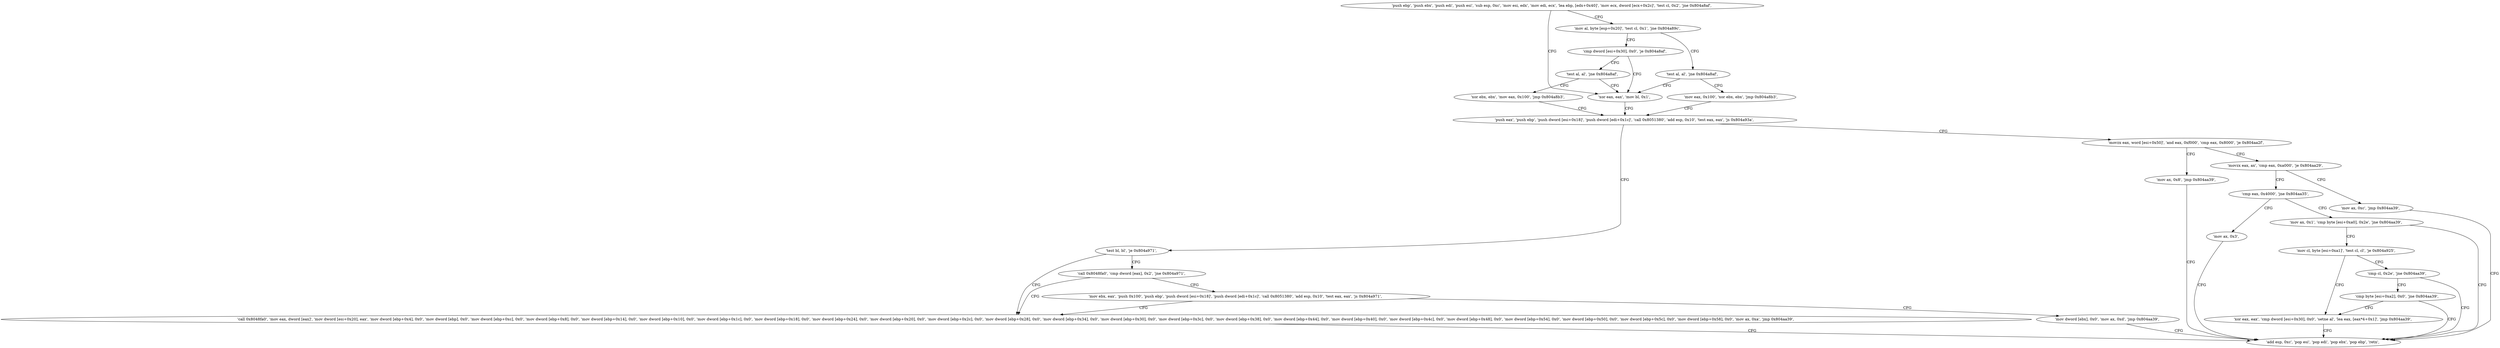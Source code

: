 digraph "func" {
"134522992" [label = "'push ebp', 'push ebx', 'push edi', 'push esi', 'sub esp, 0xc', 'mov esi, edx', 'mov edi, ecx', 'lea ebp, [edx+0x40]', 'mov ecx, dword [ecx+0x2c]', 'test cl, 0x2', 'jne 0x804a8af', " ]
"134523055" [label = "'xor eax, eax', 'mov bl, 0x1', " ]
"134523014" [label = "'mov al, byte [esp+0x20]', 'test cl, 0x1', 'jne 0x804a89c', " ]
"134523059" [label = "'push eax', 'push ebp', 'push dword [esi+0x18]', 'push dword [edi+0x1c]', 'call 0x8051380', 'add esp, 0x10', 'test eax, eax', 'js 0x804a93a', " ]
"134523036" [label = "'cmp dword [esi+0x30], 0x0', 'je 0x804a8af', " ]
"134523023" [label = "'test al, al', 'jne 0x804a8af', " ]
"134523194" [label = "'test bl, bl', 'je 0x804a971', " ]
"134523249" [label = "'call 0x8048fa0', 'mov eax, dword [eax]', 'mov dword [esi+0x20], eax', 'mov dword [ebp+0x4], 0x0', 'mov dword [ebp], 0x0', 'mov dword [ebp+0xc], 0x0', 'mov dword [ebp+0x8], 0x0', 'mov dword [ebp+0x14], 0x0', 'mov dword [ebp+0x10], 0x0', 'mov dword [ebp+0x1c], 0x0', 'mov dword [ebp+0x18], 0x0', 'mov dword [ebp+0x24], 0x0', 'mov dword [ebp+0x20], 0x0', 'mov dword [ebp+0x2c], 0x0', 'mov dword [ebp+0x28], 0x0', 'mov dword [ebp+0x34], 0x0', 'mov dword [ebp+0x30], 0x0', 'mov dword [ebp+0x3c], 0x0', 'mov dword [ebp+0x38], 0x0', 'mov dword [ebp+0x44], 0x0', 'mov dword [ebp+0x40], 0x0', 'mov dword [ebp+0x4c], 0x0', 'mov dword [ebp+0x48], 0x0', 'mov dword [ebp+0x54], 0x0', 'mov dword [ebp+0x50], 0x0', 'mov dword [ebp+0x5c], 0x0', 'mov dword [ebp+0x58], 0x0', 'mov ax, 0xa', 'jmp 0x804aa39', " ]
"134523198" [label = "'call 0x8048fa0', 'cmp dword [eax], 0x2', 'jne 0x804a971', " ]
"134523079" [label = "'movzx eax, word [esi+0x50]', 'and eax, 0xf000', 'cmp eax, 0x8000', 'je 0x804aa2f', " ]
"134523439" [label = "'mov ax, 0x8', 'jmp 0x804aa39', " ]
"134523099" [label = "'movzx eax, ax', 'cmp eax, 0xa000', 'je 0x804aa29', " ]
"134523042" [label = "'test al, al', 'jne 0x804a8af', " ]
"134523027" [label = "'mov eax, 0x100', 'xor ebx, ebx', 'jmp 0x804a8b3', " ]
"134523449" [label = "'add esp, 0xc', 'pop esi', 'pop edi', 'pop ebx', 'pop ebp', 'retn', " ]
"134523208" [label = "'mov ebx, eax', 'push 0x100', 'push ebp', 'push dword [esi+0x18]', 'push dword [edi+0x1c]', 'call 0x8051380', 'add esp, 0x10', 'test eax, eax', 'js 0x804a971', " ]
"134523433" [label = "'mov ax, 0xc', 'jmp 0x804aa39', " ]
"134523113" [label = "'cmp eax, 0x4000', 'jne 0x804aa35', " ]
"134523046" [label = "'xor ebx, ebx', 'mov eax, 0x100', 'jmp 0x804a8b3', " ]
"134523234" [label = "'mov dword [ebx], 0x0', 'mov ax, 0xd', 'jmp 0x804aa39', " ]
"134523445" [label = "'mov ax, 0x3', " ]
"134523124" [label = "'mov ax, 0x1', 'cmp byte [esi+0xa0], 0x2e', 'jne 0x804aa39', " ]
"134523141" [label = "'mov cl, byte [esi+0xa1]', 'test cl, cl', 'je 0x804a925', " ]
"134523173" [label = "'xor eax, eax', 'cmp dword [esi+0x30], 0x0', 'setne al', 'lea eax, [eax*4+0x1]', 'jmp 0x804aa39', " ]
"134523151" [label = "'cmp cl, 0x2e', 'jne 0x804aa39', " ]
"134523160" [label = "'cmp byte [esi+0xa2], 0x0', 'jne 0x804aa39', " ]
"134522992" -> "134523055" [ label = "CFG" ]
"134522992" -> "134523014" [ label = "CFG" ]
"134523055" -> "134523059" [ label = "CFG" ]
"134523014" -> "134523036" [ label = "CFG" ]
"134523014" -> "134523023" [ label = "CFG" ]
"134523059" -> "134523194" [ label = "CFG" ]
"134523059" -> "134523079" [ label = "CFG" ]
"134523036" -> "134523055" [ label = "CFG" ]
"134523036" -> "134523042" [ label = "CFG" ]
"134523023" -> "134523055" [ label = "CFG" ]
"134523023" -> "134523027" [ label = "CFG" ]
"134523194" -> "134523249" [ label = "CFG" ]
"134523194" -> "134523198" [ label = "CFG" ]
"134523249" -> "134523449" [ label = "CFG" ]
"134523198" -> "134523249" [ label = "CFG" ]
"134523198" -> "134523208" [ label = "CFG" ]
"134523079" -> "134523439" [ label = "CFG" ]
"134523079" -> "134523099" [ label = "CFG" ]
"134523439" -> "134523449" [ label = "CFG" ]
"134523099" -> "134523433" [ label = "CFG" ]
"134523099" -> "134523113" [ label = "CFG" ]
"134523042" -> "134523055" [ label = "CFG" ]
"134523042" -> "134523046" [ label = "CFG" ]
"134523027" -> "134523059" [ label = "CFG" ]
"134523208" -> "134523249" [ label = "CFG" ]
"134523208" -> "134523234" [ label = "CFG" ]
"134523433" -> "134523449" [ label = "CFG" ]
"134523113" -> "134523445" [ label = "CFG" ]
"134523113" -> "134523124" [ label = "CFG" ]
"134523046" -> "134523059" [ label = "CFG" ]
"134523234" -> "134523449" [ label = "CFG" ]
"134523445" -> "134523449" [ label = "CFG" ]
"134523124" -> "134523449" [ label = "CFG" ]
"134523124" -> "134523141" [ label = "CFG" ]
"134523141" -> "134523173" [ label = "CFG" ]
"134523141" -> "134523151" [ label = "CFG" ]
"134523173" -> "134523449" [ label = "CFG" ]
"134523151" -> "134523449" [ label = "CFG" ]
"134523151" -> "134523160" [ label = "CFG" ]
"134523160" -> "134523449" [ label = "CFG" ]
"134523160" -> "134523173" [ label = "CFG" ]
}
